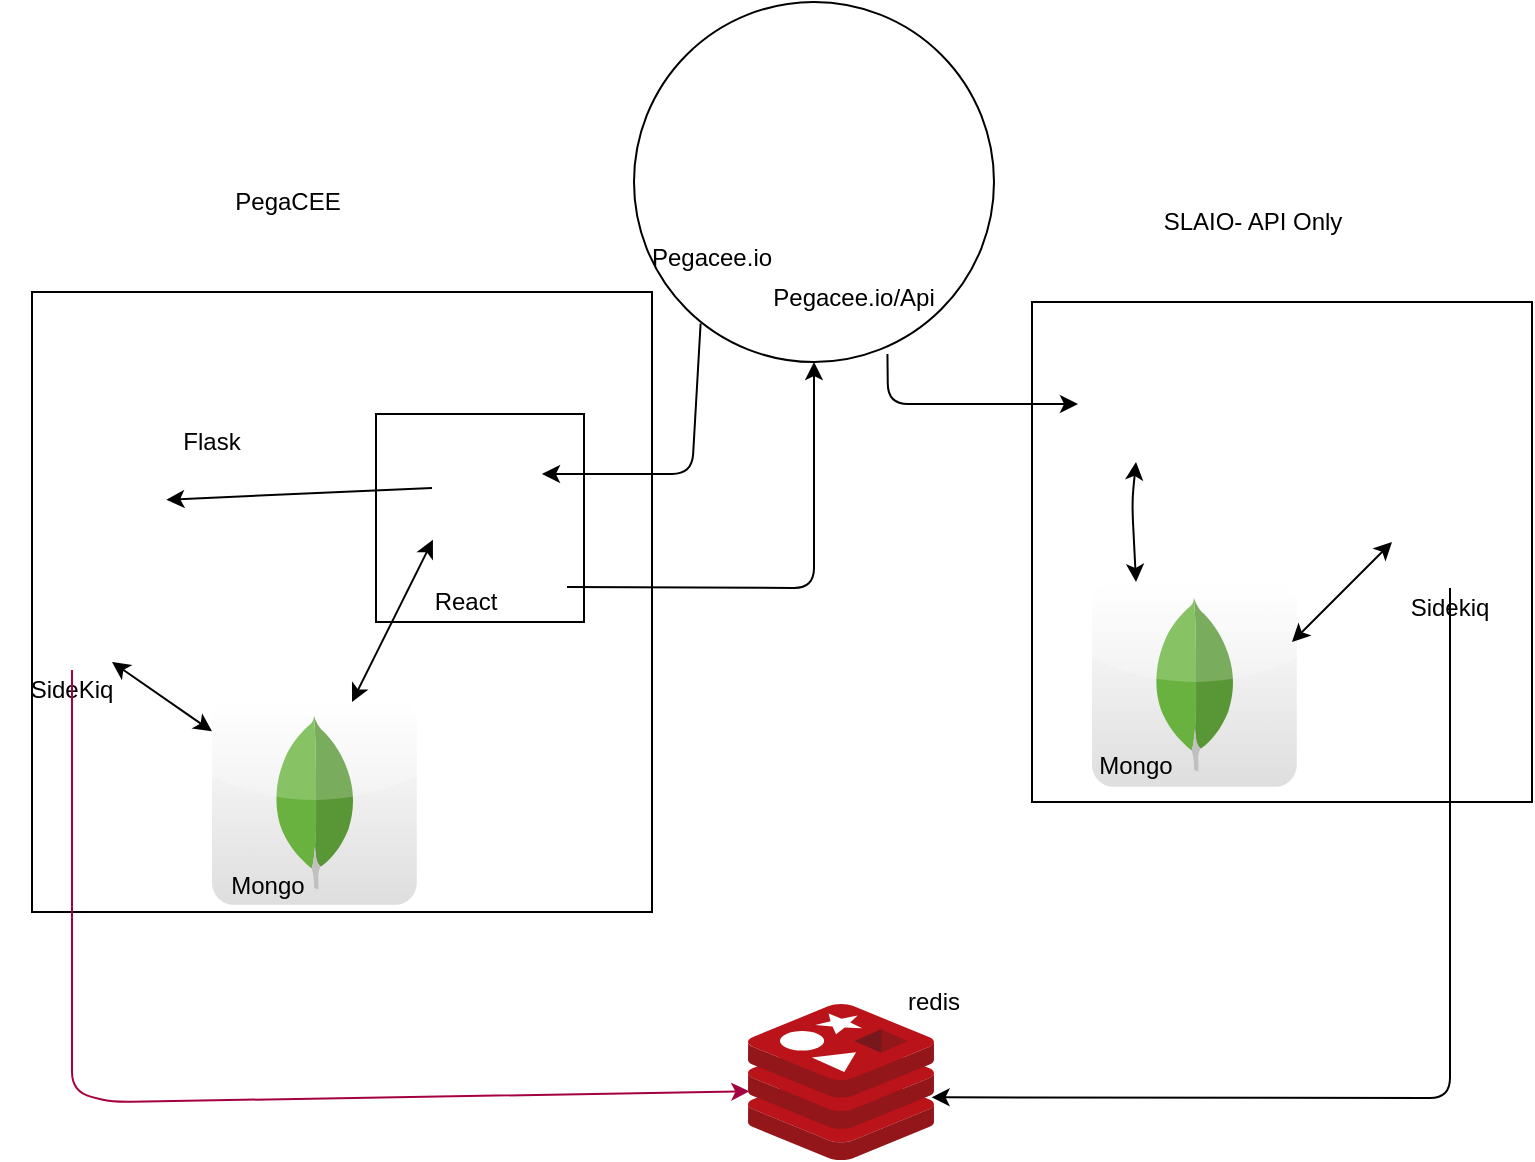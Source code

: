 <mxfile version="12.3.1" type="github" pages="1">
  <diagram id="PSw_eITjVm3vNGns0JKH" name="Page-1">
    <mxGraphModel dx="1430" dy="624" grid="1" gridSize="10" guides="1" tooltips="1" connect="1" arrows="1" fold="1" page="1" pageScale="1" pageWidth="850" pageHeight="1100" math="0" shadow="0">
      <root>
        <mxCell id="0"/>
        <mxCell id="1" parent="0"/>
        <mxCell id="etsb46hmWf3pHDXTE2O4-1" value="" style="whiteSpace=wrap;html=1;aspect=fixed;" vertex="1" parent="1">
          <mxGeometry x="40" y="145" width="310" height="310" as="geometry"/>
        </mxCell>
        <mxCell id="etsb46hmWf3pHDXTE2O4-2" value="" style="whiteSpace=wrap;html=1;aspect=fixed;" vertex="1" parent="1">
          <mxGeometry x="540" y="150" width="250" height="250" as="geometry"/>
        </mxCell>
        <mxCell id="etsb46hmWf3pHDXTE2O4-3" value="" style="shape=image;html=1;verticalAlign=top;verticalLabelPosition=bottom;labelBackgroundColor=#ffffff;imageAspect=0;aspect=fixed;image=https://cdn4.iconfinder.com/data/icons/logos-brands-5/24/nginx-128.png" vertex="1" parent="1">
          <mxGeometry x="360" y="10" width="128" height="128" as="geometry"/>
        </mxCell>
        <mxCell id="etsb46hmWf3pHDXTE2O4-4" value="" style="shape=image;html=1;verticalAlign=top;verticalLabelPosition=bottom;labelBackgroundColor=#ffffff;imageAspect=0;aspect=fixed;image=https://cdn4.iconfinder.com/data/icons/logos-brands-5/24/flask-128.png" vertex="1" parent="1">
          <mxGeometry x="50" y="160" width="88" height="88" as="geometry"/>
        </mxCell>
        <mxCell id="etsb46hmWf3pHDXTE2O4-7" value="" style="shape=image;html=1;verticalAlign=top;verticalLabelPosition=bottom;labelBackgroundColor=#ffffff;imageAspect=0;aspect=fixed;image=https://cdn1.iconfinder.com/data/icons/Momentum_MatteEntireSet/32/Ruby-On-Rails.png" vertex="1" parent="1">
          <mxGeometry x="240" y="220" width="76" height="76" as="geometry"/>
        </mxCell>
        <mxCell id="etsb46hmWf3pHDXTE2O4-9" value="" style="dashed=0;outlineConnect=0;html=1;align=center;labelPosition=center;verticalLabelPosition=bottom;verticalAlign=top;shape=mxgraph.webicons.mongodb;gradientColor=#DFDEDE" vertex="1" parent="1">
          <mxGeometry x="130" y="349" width="102.4" height="102.4" as="geometry"/>
        </mxCell>
        <mxCell id="etsb46hmWf3pHDXTE2O4-11" value="" style="shape=image;html=1;verticalAlign=top;verticalLabelPosition=bottom;labelBackgroundColor=#ffffff;imageAspect=0;aspect=fixed;image=https://cdn2.iconfinder.com/data/icons/new-year-resolutions/64/resolutions-23-128.png" vertex="1" parent="1">
          <mxGeometry x="24" y="253" width="86" height="86" as="geometry"/>
        </mxCell>
        <mxCell id="etsb46hmWf3pHDXTE2O4-12" value="Mongo" style="text;html=1;strokeColor=none;fillColor=none;align=center;verticalAlign=middle;whiteSpace=wrap;rounded=0;" vertex="1" parent="1">
          <mxGeometry x="138" y="431.5" width="40" height="20" as="geometry"/>
        </mxCell>
        <mxCell id="etsb46hmWf3pHDXTE2O4-13" value="SideKiq" style="text;html=1;strokeColor=none;fillColor=none;align=center;verticalAlign=middle;whiteSpace=wrap;rounded=0;" vertex="1" parent="1">
          <mxGeometry x="40" y="334" width="40" height="20" as="geometry"/>
        </mxCell>
        <mxCell id="etsb46hmWf3pHDXTE2O4-14" value="Flask" style="text;html=1;strokeColor=none;fillColor=none;align=center;verticalAlign=middle;whiteSpace=wrap;rounded=0;" vertex="1" parent="1">
          <mxGeometry x="110" y="210" width="40" height="20" as="geometry"/>
        </mxCell>
        <mxCell id="etsb46hmWf3pHDXTE2O4-18" value="" style="whiteSpace=wrap;html=1;aspect=fixed;" vertex="1" parent="1">
          <mxGeometry x="212" y="206" width="104" height="104" as="geometry"/>
        </mxCell>
        <mxCell id="etsb46hmWf3pHDXTE2O4-19" value="" style="shape=image;html=1;verticalAlign=top;verticalLabelPosition=bottom;labelBackgroundColor=#ffffff;imageAspect=0;aspect=fixed;image=https://cdn1.iconfinder.com/data/icons/Momentum_MatteEntireSet/32/Ruby-On-Rails.png" vertex="1" parent="1">
          <mxGeometry x="240" y="214" width="58" height="58" as="geometry"/>
        </mxCell>
        <mxCell id="etsb46hmWf3pHDXTE2O4-20" value="" style="shape=image;html=1;verticalAlign=top;verticalLabelPosition=bottom;labelBackgroundColor=#ffffff;imageAspect=0;aspect=fixed;image=https://cdn4.iconfinder.com/data/icons/logos-3/600/React.js_logo-128.png" vertex="1" parent="1">
          <mxGeometry x="272.5" y="275" width="35" height="35" as="geometry"/>
        </mxCell>
        <mxCell id="etsb46hmWf3pHDXTE2O4-22" value="React" style="text;html=1;strokeColor=none;fillColor=none;align=center;verticalAlign=middle;whiteSpace=wrap;rounded=0;" vertex="1" parent="1">
          <mxGeometry x="230" y="290" width="54" height="20" as="geometry"/>
        </mxCell>
        <mxCell id="etsb46hmWf3pHDXTE2O4-23" value="" style="dashed=0;outlineConnect=0;html=1;align=center;labelPosition=center;verticalLabelPosition=bottom;verticalAlign=top;shape=mxgraph.webicons.mongodb;gradientColor=#DFDEDE" vertex="1" parent="1">
          <mxGeometry x="570" y="290" width="102.4" height="102.4" as="geometry"/>
        </mxCell>
        <mxCell id="etsb46hmWf3pHDXTE2O4-24" value="" style="shape=image;html=1;verticalAlign=top;verticalLabelPosition=bottom;labelBackgroundColor=#ffffff;imageAspect=0;aspect=fixed;image=https://cdn1.iconfinder.com/data/icons/Momentum_MatteEntireSet/32/Ruby-On-Rails.png" vertex="1" parent="1">
          <mxGeometry x="563" y="172" width="58" height="58" as="geometry"/>
        </mxCell>
        <mxCell id="etsb46hmWf3pHDXTE2O4-25" value="" style="shape=image;html=1;verticalAlign=top;verticalLabelPosition=bottom;labelBackgroundColor=#ffffff;imageAspect=0;aspect=fixed;image=https://cdn2.iconfinder.com/data/icons/new-year-resolutions/64/resolutions-23-128.png" vertex="1" parent="1">
          <mxGeometry x="707" y="216.5" width="83" height="83" as="geometry"/>
        </mxCell>
        <mxCell id="etsb46hmWf3pHDXTE2O4-27" value="Mongo" style="text;html=1;strokeColor=none;fillColor=none;align=center;verticalAlign=middle;whiteSpace=wrap;rounded=0;" vertex="1" parent="1">
          <mxGeometry x="572" y="372" width="40" height="20" as="geometry"/>
        </mxCell>
        <mxCell id="etsb46hmWf3pHDXTE2O4-28" value="Sidekiq" style="text;html=1;strokeColor=none;fillColor=none;align=center;verticalAlign=middle;whiteSpace=wrap;rounded=0;" vertex="1" parent="1">
          <mxGeometry x="729" y="293" width="40" height="20" as="geometry"/>
        </mxCell>
        <mxCell id="etsb46hmWf3pHDXTE2O4-30" value="" style="aspect=fixed;html=1;points=[];align=center;image;fontSize=12;image=img/lib/mscae/Cache_Redis_Product.svg;" vertex="1" parent="1">
          <mxGeometry x="398" y="501" width="93" height="78" as="geometry"/>
        </mxCell>
        <mxCell id="etsb46hmWf3pHDXTE2O4-31" value="redis" style="text;html=1;strokeColor=none;fillColor=none;align=center;verticalAlign=middle;whiteSpace=wrap;rounded=0;" vertex="1" parent="1">
          <mxGeometry x="471" y="490" width="40" height="20" as="geometry"/>
        </mxCell>
        <mxCell id="etsb46hmWf3pHDXTE2O4-32" value="" style="endArrow=classic;html=1;exitX=0.5;exitY=0;exitDx=0;exitDy=0;entryX=0.987;entryY=0.598;entryDx=0;entryDy=0;entryPerimeter=0;" edge="1" parent="1" source="etsb46hmWf3pHDXTE2O4-28" target="etsb46hmWf3pHDXTE2O4-30">
          <mxGeometry width="50" height="50" relative="1" as="geometry">
            <mxPoint x="660" y="450" as="sourcePoint"/>
            <mxPoint x="749" y="480" as="targetPoint"/>
            <Array as="points">
              <mxPoint x="749" y="548"/>
            </Array>
          </mxGeometry>
        </mxCell>
        <mxCell id="etsb46hmWf3pHDXTE2O4-33" value="" style="endArrow=classic;html=1;exitX=0.5;exitY=0;exitDx=0;exitDy=0;fillColor=#d80073;strokeColor=#A50040;entryX=0.007;entryY=0.56;entryDx=0;entryDy=0;entryPerimeter=0;" edge="1" parent="1" source="etsb46hmWf3pHDXTE2O4-13" target="etsb46hmWf3pHDXTE2O4-30">
          <mxGeometry width="50" height="50" relative="1" as="geometry">
            <mxPoint x="20" y="620" as="sourcePoint"/>
            <mxPoint x="390" y="545" as="targetPoint"/>
            <Array as="points">
              <mxPoint x="60" y="545"/>
              <mxPoint x="80" y="550"/>
            </Array>
          </mxGeometry>
        </mxCell>
        <mxCell id="etsb46hmWf3pHDXTE2O4-39" value="" style="endArrow=classic;html=1;exitX=0.185;exitY=0.893;exitDx=0;exitDy=0;entryX=0.948;entryY=0.379;entryDx=0;entryDy=0;entryPerimeter=0;exitPerimeter=0;" edge="1" parent="1" source="etsb46hmWf3pHDXTE2O4-49" target="etsb46hmWf3pHDXTE2O4-19">
          <mxGeometry width="50" height="50" relative="1" as="geometry">
            <mxPoint x="370" y="209" as="sourcePoint"/>
            <mxPoint x="370" y="200" as="targetPoint"/>
            <Array as="points">
              <mxPoint x="370" y="236"/>
            </Array>
          </mxGeometry>
        </mxCell>
        <mxCell id="etsb46hmWf3pHDXTE2O4-44" value="" style="endArrow=classic;html=1;exitX=1;exitY=0.5;exitDx=0;exitDy=0;entryX=0.5;entryY=1;entryDx=0;entryDy=0;" edge="1" parent="1" source="etsb46hmWf3pHDXTE2O4-20" target="etsb46hmWf3pHDXTE2O4-49">
          <mxGeometry width="50" height="50" relative="1" as="geometry">
            <mxPoint x="300" y="320" as="sourcePoint"/>
            <mxPoint x="480" y="248" as="targetPoint"/>
            <Array as="points">
              <mxPoint x="431" y="293"/>
            </Array>
          </mxGeometry>
        </mxCell>
        <mxCell id="etsb46hmWf3pHDXTE2O4-46" value="" style="endArrow=classic;html=1;entryX=0;entryY=0.5;entryDx=0;entryDy=0;exitX=0.704;exitY=0.978;exitDx=0;exitDy=0;exitPerimeter=0;" edge="1" parent="1" source="etsb46hmWf3pHDXTE2O4-49" target="etsb46hmWf3pHDXTE2O4-24">
          <mxGeometry width="50" height="50" relative="1" as="geometry">
            <mxPoint x="490" y="238" as="sourcePoint"/>
            <mxPoint x="520" y="190" as="targetPoint"/>
            <Array as="points">
              <mxPoint x="468" y="201"/>
            </Array>
          </mxGeometry>
        </mxCell>
        <mxCell id="etsb46hmWf3pHDXTE2O4-49" value="" style="ellipse;whiteSpace=wrap;html=1;aspect=fixed;" vertex="1" parent="1">
          <mxGeometry x="341" width="180" height="180" as="geometry"/>
        </mxCell>
        <mxCell id="etsb46hmWf3pHDXTE2O4-50" value="" style="shape=image;html=1;verticalAlign=top;verticalLabelPosition=bottom;labelBackgroundColor=#ffffff;imageAspect=0;aspect=fixed;image=https://cdn4.iconfinder.com/data/icons/logos-brands-5/24/nginx-128.png" vertex="1" parent="1">
          <mxGeometry x="361" y="6" width="128" height="128" as="geometry"/>
        </mxCell>
        <mxCell id="etsb46hmWf3pHDXTE2O4-51" style="edgeStyle=orthogonalEdgeStyle;rounded=0;orthogonalLoop=1;jettySize=auto;html=1;exitX=0.5;exitY=1;exitDx=0;exitDy=0;" edge="1" parent="1">
          <mxGeometry relative="1" as="geometry">
            <mxPoint x="380" y="144" as="sourcePoint"/>
            <mxPoint x="380" y="144" as="targetPoint"/>
          </mxGeometry>
        </mxCell>
        <mxCell id="etsb46hmWf3pHDXTE2O4-55" value="Pegacee.io" style="text;html=1;strokeColor=none;fillColor=none;align=center;verticalAlign=middle;whiteSpace=wrap;rounded=0;" vertex="1" parent="1">
          <mxGeometry x="350" y="118" width="60" height="20" as="geometry"/>
        </mxCell>
        <mxCell id="etsb46hmWf3pHDXTE2O4-58" value="Pegacee.io/Api" style="text;html=1;strokeColor=none;fillColor=none;align=center;verticalAlign=middle;whiteSpace=wrap;rounded=0;" vertex="1" parent="1">
          <mxGeometry x="431" y="138" width="40" height="20" as="geometry"/>
        </mxCell>
        <mxCell id="etsb46hmWf3pHDXTE2O4-59" style="edgeStyle=orthogonalEdgeStyle;rounded=0;orthogonalLoop=1;jettySize=auto;html=1;exitX=0.5;exitY=1;exitDx=0;exitDy=0;" edge="1" parent="1" source="etsb46hmWf3pHDXTE2O4-58" target="etsb46hmWf3pHDXTE2O4-58">
          <mxGeometry relative="1" as="geometry"/>
        </mxCell>
        <mxCell id="etsb46hmWf3pHDXTE2O4-61" value="" style="endArrow=classic;html=1;exitX=0;exitY=0.5;exitDx=0;exitDy=0;entryX=0.967;entryY=-0.048;entryDx=0;entryDy=0;entryPerimeter=0;" edge="1" parent="1" source="etsb46hmWf3pHDXTE2O4-19" target="etsb46hmWf3pHDXTE2O4-11">
          <mxGeometry width="50" height="50" relative="1" as="geometry">
            <mxPoint x="160" y="260" as="sourcePoint"/>
            <mxPoint x="210" y="210" as="targetPoint"/>
          </mxGeometry>
        </mxCell>
        <mxCell id="etsb46hmWf3pHDXTE2O4-66" value="" style="endArrow=classic;startArrow=classic;html=1;entryX=0.008;entryY=0.946;entryDx=0;entryDy=0;entryPerimeter=0;" edge="1" parent="1" target="etsb46hmWf3pHDXTE2O4-19">
          <mxGeometry width="50" height="50" relative="1" as="geometry">
            <mxPoint x="200" y="350" as="sourcePoint"/>
            <mxPoint x="250" y="300" as="targetPoint"/>
          </mxGeometry>
        </mxCell>
        <mxCell id="etsb46hmWf3pHDXTE2O4-68" value="" style="endArrow=classic;startArrow=classic;html=1;" edge="1" parent="1" target="etsb46hmWf3pHDXTE2O4-9">
          <mxGeometry width="50" height="50" relative="1" as="geometry">
            <mxPoint x="80" y="330" as="sourcePoint"/>
            <mxPoint x="150" y="310" as="targetPoint"/>
          </mxGeometry>
        </mxCell>
        <mxCell id="etsb46hmWf3pHDXTE2O4-69" value="" style="endArrow=classic;startArrow=classic;html=1;" edge="1" parent="1">
          <mxGeometry width="50" height="50" relative="1" as="geometry">
            <mxPoint x="670" y="320" as="sourcePoint"/>
            <mxPoint x="720" y="270" as="targetPoint"/>
          </mxGeometry>
        </mxCell>
        <mxCell id="etsb46hmWf3pHDXTE2O4-70" value="" style="endArrow=classic;startArrow=classic;html=1;entryX=0.5;entryY=1;entryDx=0;entryDy=0;" edge="1" parent="1" target="etsb46hmWf3pHDXTE2O4-24">
          <mxGeometry width="50" height="50" relative="1" as="geometry">
            <mxPoint x="592" y="290" as="sourcePoint"/>
            <mxPoint x="620" y="230" as="targetPoint"/>
            <Array as="points">
              <mxPoint x="590" y="250"/>
            </Array>
          </mxGeometry>
        </mxCell>
        <mxCell id="etsb46hmWf3pHDXTE2O4-72" value="PegaCEE" style="text;html=1;strokeColor=none;fillColor=none;align=center;verticalAlign=middle;whiteSpace=wrap;rounded=0;" vertex="1" parent="1">
          <mxGeometry x="106" y="90" width="124" height="20" as="geometry"/>
        </mxCell>
        <mxCell id="etsb46hmWf3pHDXTE2O4-76" value="SLAIO- API Only" style="text;html=1;strokeColor=none;fillColor=none;align=center;verticalAlign=middle;whiteSpace=wrap;rounded=0;" vertex="1" parent="1">
          <mxGeometry x="581" y="100" width="139" height="20" as="geometry"/>
        </mxCell>
      </root>
    </mxGraphModel>
  </diagram>
</mxfile>
